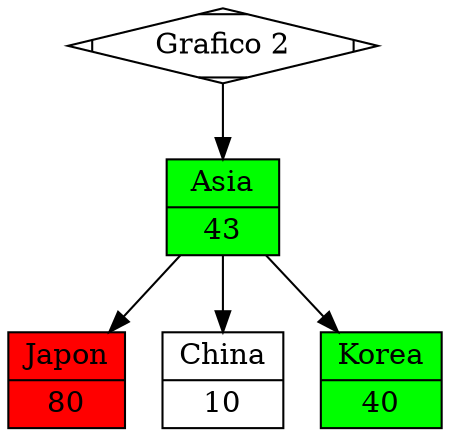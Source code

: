 digraph G {
start[shape=Mdiamond label="Grafico 2"];
start->Asia;
Asia[shape=record label="{Asia|43}" style=filled fillcolor=green];
Asia->Japon;
Japon[shape=record label="{Japon|80}" style=filled fillcolor=red];
Asia->China;
China[shape=record label="{China|10}" style=filled fillcolor=white];
Asia->Korea;
Korea[shape=record label="{Korea|40}" style=filled fillcolor=green];
}